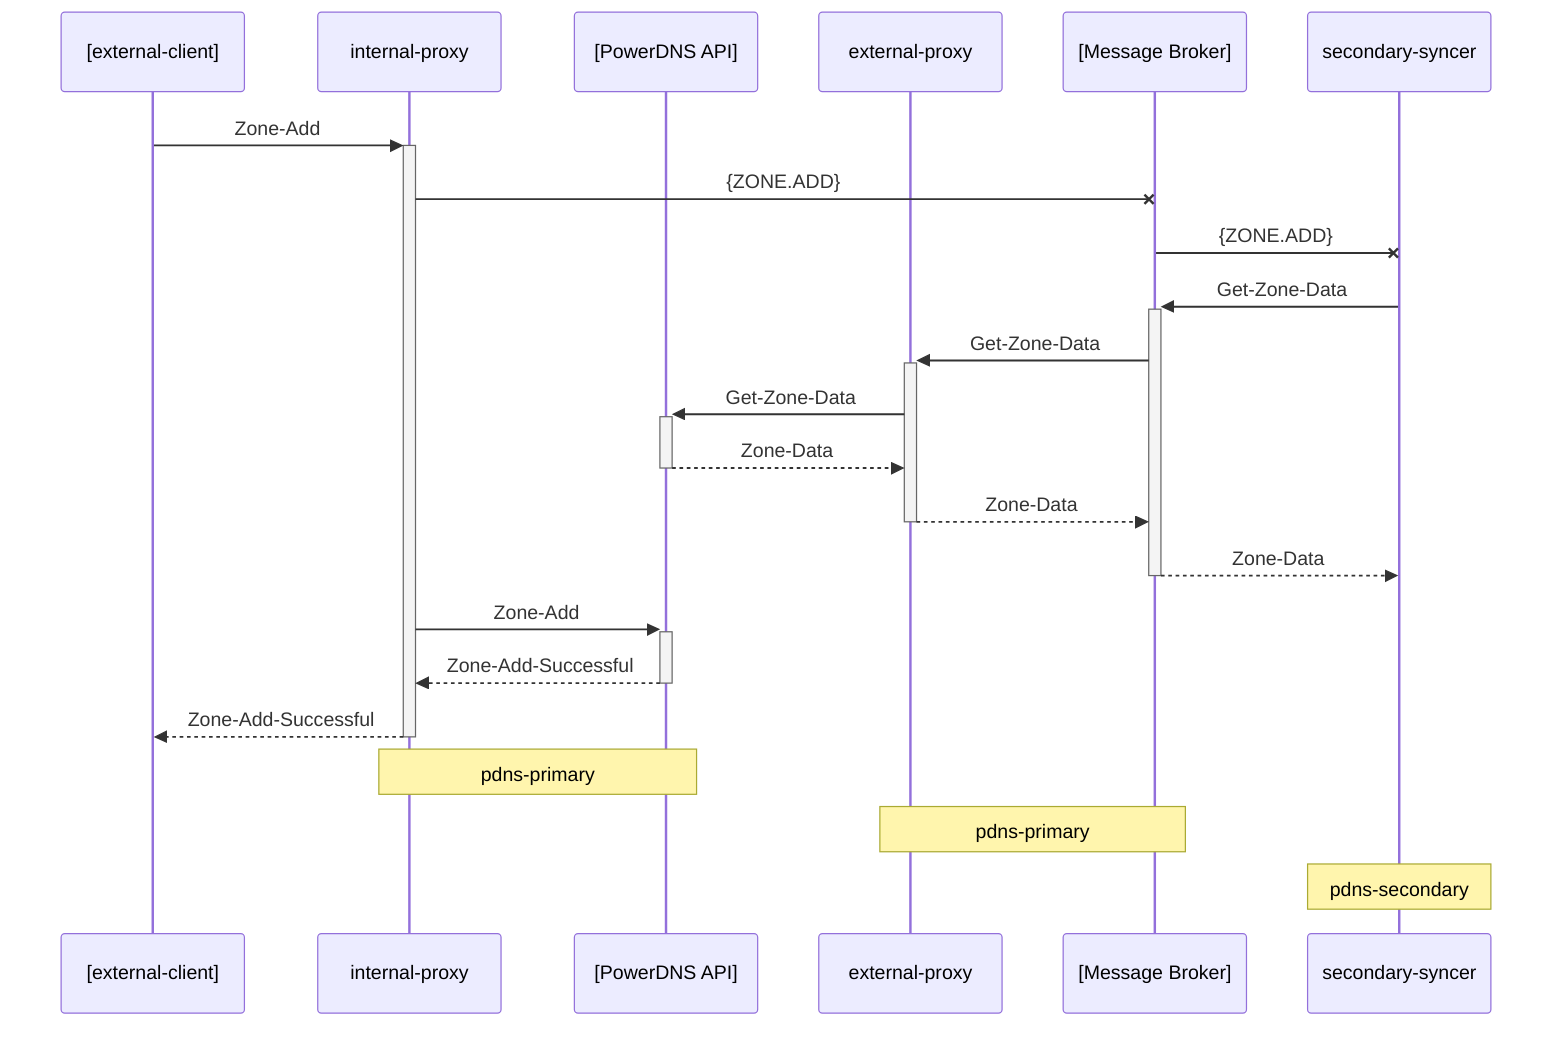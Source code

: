 sequenceDiagram
  participant a as [external-client]
  participant b as internal-proxy
  participant c as [PowerDNS API]
  participant e as external-proxy
  participant d as [Message Broker]
  participant f as secondary-syncer
  a->>+b: Zone-Add
  b-xd: {ZONE.ADD}
  d-xf: {ZONE.ADD}
  f->>+d: Get-Zone-Data
  d->>+e: Get-Zone-Data
  e->>+c: Get-Zone-Data
  c-->>-e: Zone-Data
  e-->>-d: Zone-Data
  d-->>-f: Zone-Data
  b->>+c: Zone-Add
  c-->>-b: Zone-Add-Successful
  b-->>-a: Zone-Add-Successful
  Note over b,c: pdns-primary
  Note over d,e: pdns-primary
  Note over f: pdns-secondary